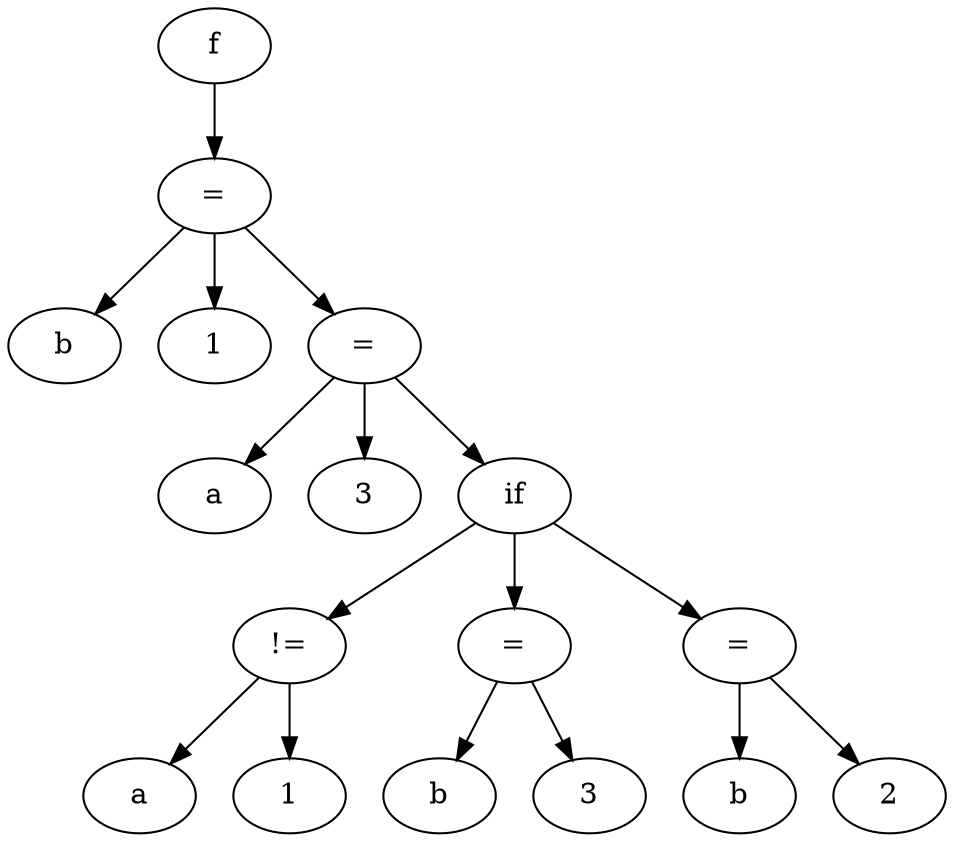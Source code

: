 digraph grafo {
  66454544 [ label="f" ];
  66454544 -> 66456544;
  66456544 [ label="=" ];
  66456544 -> 66456624;
  66456624 [ label="b" ];
  66456544 -> 66455184;
  66455184 [ label="1" ];
  66456544 -> 66457184;
  66457184 [ label="=" ];
  66457184 -> 66457264;
  66457264 [ label="a" ];
  66457184 -> 66456864;
  66456864 [ label="3" ];
  66457184 -> 66459232;
  66459232 [ label="if" ];
  66459232 -> 66458080;
  66458080 [ label="!=" ];
  66458080 -> 66457408;
  66457408 [ label="a" ];
  66458080 -> 66457760;
  66457760 [ label="1" ];
  66459232 -> 66459040;
  66459040 [ label="=" ];
  66459040 -> 66459120;
  66459120 [ label="b" ];
  66459040 -> 66458720;
  66458720 [ label="3" ];
  66459232 -> 66460288;
  66460288 [ label="=" ];
  66460288 -> 66460368;
  66460368 [ label="b" ];
  66460288 -> 66459968;
  66459968 [ label="2" ];
}
